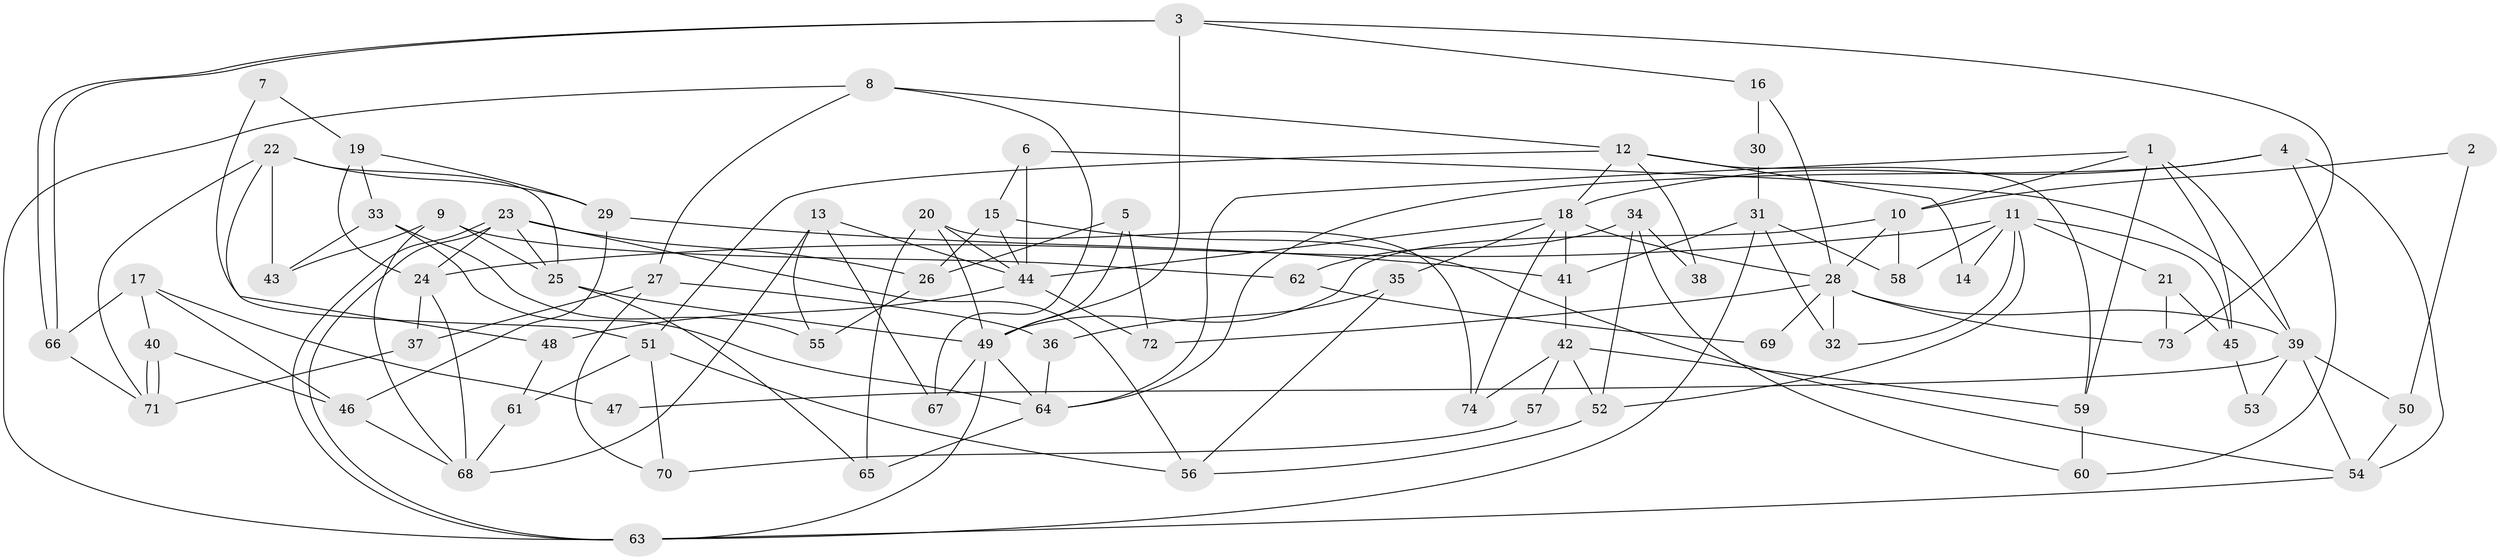 // coarse degree distribution, {9: 0.0392156862745098, 3: 0.2549019607843137, 4: 0.21568627450980393, 7: 0.0784313725490196, 5: 0.21568627450980393, 11: 0.0196078431372549, 6: 0.058823529411764705, 13: 0.0196078431372549, 2: 0.0784313725490196, 8: 0.0196078431372549}
// Generated by graph-tools (version 1.1) at 2025/52/02/27/25 19:52:06]
// undirected, 74 vertices, 148 edges
graph export_dot {
graph [start="1"]
  node [color=gray90,style=filled];
  1;
  2;
  3;
  4;
  5;
  6;
  7;
  8;
  9;
  10;
  11;
  12;
  13;
  14;
  15;
  16;
  17;
  18;
  19;
  20;
  21;
  22;
  23;
  24;
  25;
  26;
  27;
  28;
  29;
  30;
  31;
  32;
  33;
  34;
  35;
  36;
  37;
  38;
  39;
  40;
  41;
  42;
  43;
  44;
  45;
  46;
  47;
  48;
  49;
  50;
  51;
  52;
  53;
  54;
  55;
  56;
  57;
  58;
  59;
  60;
  61;
  62;
  63;
  64;
  65;
  66;
  67;
  68;
  69;
  70;
  71;
  72;
  73;
  74;
  1 -- 39;
  1 -- 64;
  1 -- 10;
  1 -- 45;
  1 -- 59;
  2 -- 50;
  2 -- 10;
  3 -- 66;
  3 -- 66;
  3 -- 49;
  3 -- 16;
  3 -- 73;
  4 -- 18;
  4 -- 54;
  4 -- 60;
  4 -- 64;
  5 -- 49;
  5 -- 26;
  5 -- 72;
  6 -- 39;
  6 -- 44;
  6 -- 15;
  7 -- 19;
  7 -- 51;
  8 -- 63;
  8 -- 27;
  8 -- 12;
  8 -- 67;
  9 -- 25;
  9 -- 68;
  9 -- 43;
  9 -- 62;
  10 -- 49;
  10 -- 28;
  10 -- 58;
  11 -- 45;
  11 -- 58;
  11 -- 14;
  11 -- 21;
  11 -- 24;
  11 -- 32;
  11 -- 52;
  12 -- 51;
  12 -- 14;
  12 -- 18;
  12 -- 38;
  12 -- 59;
  13 -- 44;
  13 -- 68;
  13 -- 55;
  13 -- 67;
  15 -- 44;
  15 -- 26;
  15 -- 54;
  16 -- 28;
  16 -- 30;
  17 -- 66;
  17 -- 46;
  17 -- 40;
  17 -- 47;
  18 -- 28;
  18 -- 35;
  18 -- 41;
  18 -- 44;
  18 -- 74;
  19 -- 33;
  19 -- 24;
  19 -- 29;
  20 -- 65;
  20 -- 44;
  20 -- 49;
  20 -- 74;
  21 -- 73;
  21 -- 45;
  22 -- 29;
  22 -- 43;
  22 -- 25;
  22 -- 48;
  22 -- 71;
  23 -- 63;
  23 -- 63;
  23 -- 25;
  23 -- 24;
  23 -- 26;
  23 -- 56;
  24 -- 37;
  24 -- 68;
  25 -- 49;
  25 -- 65;
  26 -- 55;
  27 -- 37;
  27 -- 36;
  27 -- 70;
  28 -- 32;
  28 -- 39;
  28 -- 69;
  28 -- 72;
  28 -- 73;
  29 -- 41;
  29 -- 46;
  30 -- 31;
  31 -- 41;
  31 -- 63;
  31 -- 32;
  31 -- 58;
  33 -- 55;
  33 -- 64;
  33 -- 43;
  34 -- 60;
  34 -- 52;
  34 -- 38;
  34 -- 62;
  35 -- 56;
  35 -- 36;
  36 -- 64;
  37 -- 71;
  39 -- 54;
  39 -- 47;
  39 -- 50;
  39 -- 53;
  40 -- 71;
  40 -- 71;
  40 -- 46;
  41 -- 42;
  42 -- 74;
  42 -- 59;
  42 -- 52;
  42 -- 57;
  44 -- 72;
  44 -- 48;
  45 -- 53;
  46 -- 68;
  48 -- 61;
  49 -- 67;
  49 -- 63;
  49 -- 64;
  50 -- 54;
  51 -- 56;
  51 -- 61;
  51 -- 70;
  52 -- 56;
  54 -- 63;
  57 -- 70;
  59 -- 60;
  61 -- 68;
  62 -- 69;
  64 -- 65;
  66 -- 71;
}

